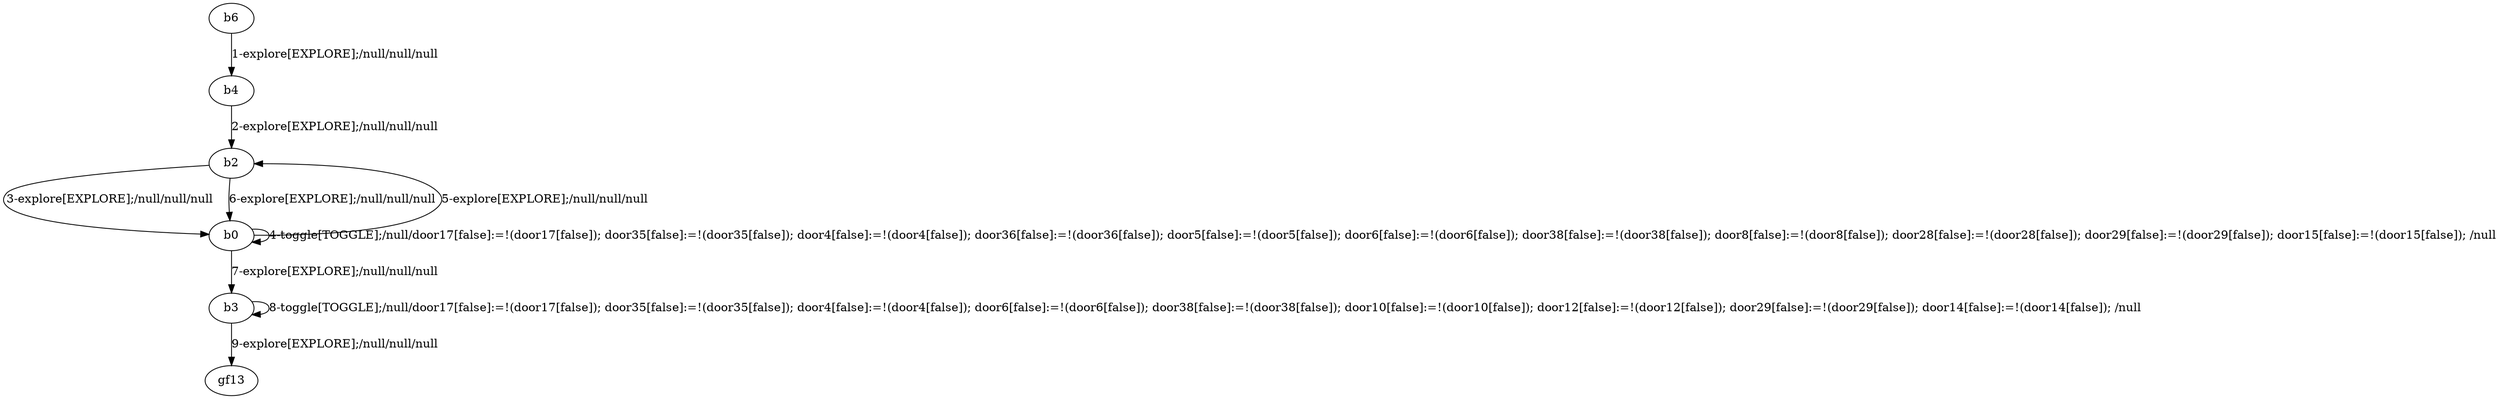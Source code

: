 # Total number of goals covered by this test: 1
# b3 --> b3

digraph g {
"b6" -> "b4" [label = "1-explore[EXPLORE];/null/null/null"];
"b4" -> "b2" [label = "2-explore[EXPLORE];/null/null/null"];
"b2" -> "b0" [label = "3-explore[EXPLORE];/null/null/null"];
"b0" -> "b0" [label = "4-toggle[TOGGLE];/null/door17[false]:=!(door17[false]); door35[false]:=!(door35[false]); door4[false]:=!(door4[false]); door36[false]:=!(door36[false]); door5[false]:=!(door5[false]); door6[false]:=!(door6[false]); door38[false]:=!(door38[false]); door8[false]:=!(door8[false]); door28[false]:=!(door28[false]); door29[false]:=!(door29[false]); door15[false]:=!(door15[false]); /null"];
"b0" -> "b2" [label = "5-explore[EXPLORE];/null/null/null"];
"b2" -> "b0" [label = "6-explore[EXPLORE];/null/null/null"];
"b0" -> "b3" [label = "7-explore[EXPLORE];/null/null/null"];
"b3" -> "b3" [label = "8-toggle[TOGGLE];/null/door17[false]:=!(door17[false]); door35[false]:=!(door35[false]); door4[false]:=!(door4[false]); door6[false]:=!(door6[false]); door38[false]:=!(door38[false]); door10[false]:=!(door10[false]); door12[false]:=!(door12[false]); door29[false]:=!(door29[false]); door14[false]:=!(door14[false]); /null"];
"b3" -> "gf13" [label = "9-explore[EXPLORE];/null/null/null"];
}